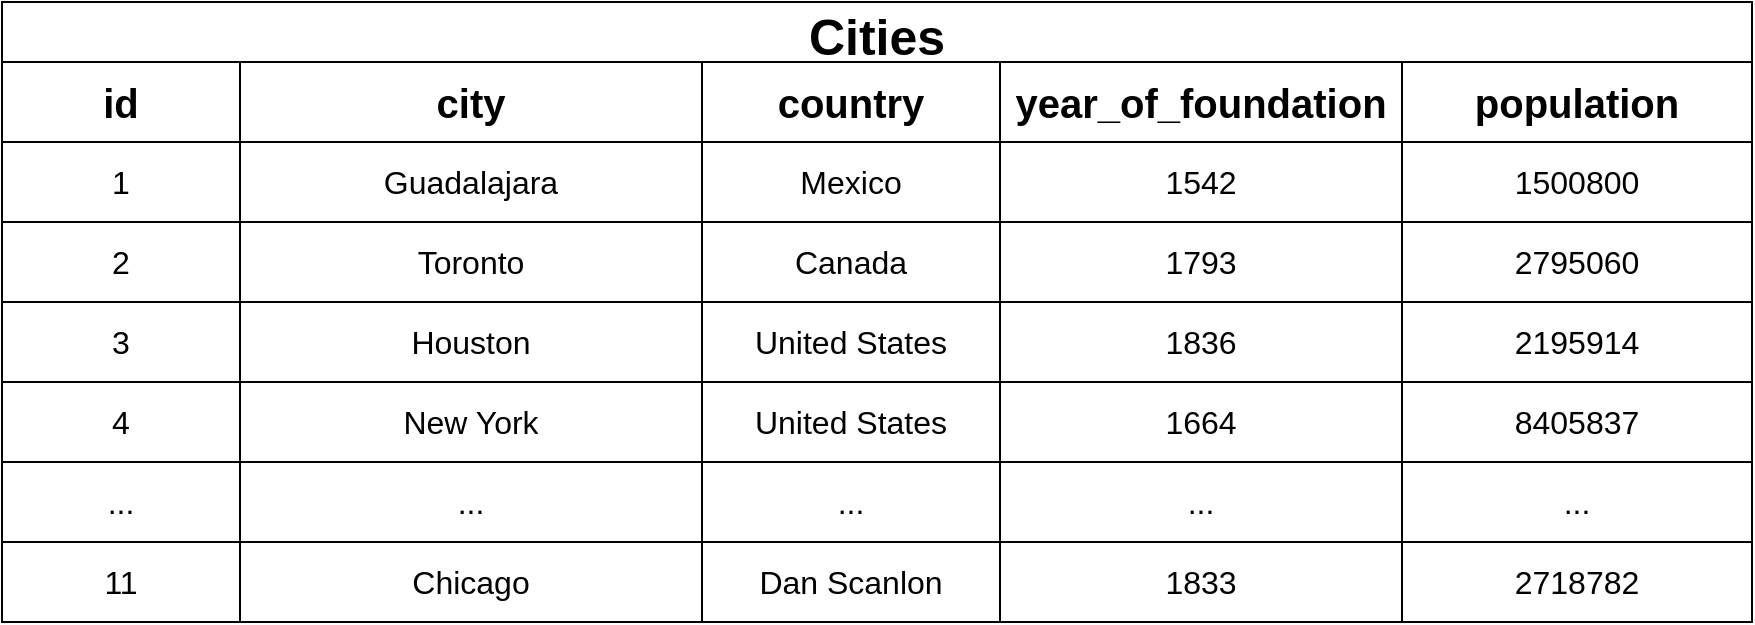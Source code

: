 <mxfile version="21.3.5" type="device">
  <diagram name="Page-1" id="K-cHxE39_oSuVvGbcCYV">
    <mxGraphModel dx="1050" dy="523" grid="1" gridSize="10" guides="1" tooltips="1" connect="1" arrows="1" fold="1" page="1" pageScale="1" pageWidth="850" pageHeight="1100" math="0" shadow="0">
      <root>
        <mxCell id="0" />
        <mxCell id="1" parent="0" />
        <mxCell id="d8kG1DlG0p4bEzFvJcGL-34" value="Cities" style="shape=table;startSize=30;container=1;collapsible=0;childLayout=tableLayout;strokeColor=default;fontSize=25;fontStyle=1" vertex="1" parent="1">
          <mxGeometry x="31" y="230" width="875" height="310" as="geometry" />
        </mxCell>
        <mxCell id="d8kG1DlG0p4bEzFvJcGL-35" value="" style="shape=tableRow;horizontal=0;startSize=0;swimlaneHead=0;swimlaneBody=0;strokeColor=inherit;top=0;left=0;bottom=0;right=0;collapsible=0;dropTarget=0;fillColor=none;points=[[0,0.5],[1,0.5]];portConstraint=eastwest;fontSize=16;" vertex="1" parent="d8kG1DlG0p4bEzFvJcGL-34">
          <mxGeometry y="30" width="875" height="40" as="geometry" />
        </mxCell>
        <mxCell id="d8kG1DlG0p4bEzFvJcGL-36" value="&lt;b&gt;&lt;font style=&quot;font-size: 20px;&quot;&gt;id&lt;/font&gt;&lt;/b&gt;" style="shape=partialRectangle;html=1;whiteSpace=wrap;connectable=0;strokeColor=inherit;overflow=hidden;fillColor=none;top=0;left=0;bottom=0;right=0;pointerEvents=1;fontSize=16;" vertex="1" parent="d8kG1DlG0p4bEzFvJcGL-35">
          <mxGeometry width="119" height="40" as="geometry">
            <mxRectangle width="119" height="40" as="alternateBounds" />
          </mxGeometry>
        </mxCell>
        <mxCell id="d8kG1DlG0p4bEzFvJcGL-37" value="&lt;b&gt;&lt;font style=&quot;font-size: 20px;&quot;&gt;city&lt;/font&gt;&lt;/b&gt;" style="shape=partialRectangle;html=1;whiteSpace=wrap;connectable=0;strokeColor=inherit;overflow=hidden;fillColor=none;top=0;left=0;bottom=0;right=0;pointerEvents=1;fontSize=16;" vertex="1" parent="d8kG1DlG0p4bEzFvJcGL-35">
          <mxGeometry x="119" width="231" height="40" as="geometry">
            <mxRectangle width="231" height="40" as="alternateBounds" />
          </mxGeometry>
        </mxCell>
        <mxCell id="d8kG1DlG0p4bEzFvJcGL-38" value="&lt;b&gt;&lt;font style=&quot;font-size: 20px;&quot;&gt;country&lt;/font&gt;&lt;/b&gt;" style="shape=partialRectangle;html=1;whiteSpace=wrap;connectable=0;strokeColor=inherit;overflow=hidden;fillColor=none;top=0;left=0;bottom=0;right=0;pointerEvents=1;fontSize=16;" vertex="1" parent="d8kG1DlG0p4bEzFvJcGL-35">
          <mxGeometry x="350" width="149" height="40" as="geometry">
            <mxRectangle width="149" height="40" as="alternateBounds" />
          </mxGeometry>
        </mxCell>
        <mxCell id="d8kG1DlG0p4bEzFvJcGL-50" value="&lt;b&gt;&lt;font style=&quot;font-size: 20px;&quot;&gt;year_of_foundation&lt;/font&gt;&lt;/b&gt;" style="shape=partialRectangle;html=1;whiteSpace=wrap;connectable=0;strokeColor=inherit;overflow=hidden;fillColor=none;top=0;left=0;bottom=0;right=0;pointerEvents=1;fontSize=16;" vertex="1" parent="d8kG1DlG0p4bEzFvJcGL-35">
          <mxGeometry x="499" width="201" height="40" as="geometry">
            <mxRectangle width="201" height="40" as="alternateBounds" />
          </mxGeometry>
        </mxCell>
        <mxCell id="d8kG1DlG0p4bEzFvJcGL-47" value="&lt;b&gt;&lt;font style=&quot;font-size: 20px;&quot;&gt;population&lt;/font&gt;&lt;/b&gt;" style="shape=partialRectangle;html=1;whiteSpace=wrap;connectable=0;strokeColor=inherit;overflow=hidden;fillColor=none;top=0;left=0;bottom=0;right=0;pointerEvents=1;fontSize=16;" vertex="1" parent="d8kG1DlG0p4bEzFvJcGL-35">
          <mxGeometry x="700" width="175" height="40" as="geometry">
            <mxRectangle width="175" height="40" as="alternateBounds" />
          </mxGeometry>
        </mxCell>
        <mxCell id="d8kG1DlG0p4bEzFvJcGL-39" value="" style="shape=tableRow;horizontal=0;startSize=0;swimlaneHead=0;swimlaneBody=0;strokeColor=inherit;top=0;left=0;bottom=0;right=0;collapsible=0;dropTarget=0;fillColor=none;points=[[0,0.5],[1,0.5]];portConstraint=eastwest;fontSize=16;" vertex="1" parent="d8kG1DlG0p4bEzFvJcGL-34">
          <mxGeometry y="70" width="875" height="40" as="geometry" />
        </mxCell>
        <mxCell id="d8kG1DlG0p4bEzFvJcGL-40" value="1" style="shape=partialRectangle;html=1;whiteSpace=wrap;connectable=0;strokeColor=inherit;overflow=hidden;fillColor=none;top=0;left=0;bottom=0;right=0;pointerEvents=1;fontSize=16;" vertex="1" parent="d8kG1DlG0p4bEzFvJcGL-39">
          <mxGeometry width="119" height="40" as="geometry">
            <mxRectangle width="119" height="40" as="alternateBounds" />
          </mxGeometry>
        </mxCell>
        <mxCell id="d8kG1DlG0p4bEzFvJcGL-41" value="Guadalajara" style="shape=partialRectangle;html=1;whiteSpace=wrap;connectable=0;strokeColor=inherit;overflow=hidden;fillColor=none;top=0;left=0;bottom=0;right=0;pointerEvents=1;fontSize=16;" vertex="1" parent="d8kG1DlG0p4bEzFvJcGL-39">
          <mxGeometry x="119" width="231" height="40" as="geometry">
            <mxRectangle width="231" height="40" as="alternateBounds" />
          </mxGeometry>
        </mxCell>
        <mxCell id="d8kG1DlG0p4bEzFvJcGL-42" value="Mexico" style="shape=partialRectangle;html=1;whiteSpace=wrap;connectable=0;strokeColor=inherit;overflow=hidden;fillColor=none;top=0;left=0;bottom=0;right=0;pointerEvents=1;fontSize=16;" vertex="1" parent="d8kG1DlG0p4bEzFvJcGL-39">
          <mxGeometry x="350" width="149" height="40" as="geometry">
            <mxRectangle width="149" height="40" as="alternateBounds" />
          </mxGeometry>
        </mxCell>
        <mxCell id="d8kG1DlG0p4bEzFvJcGL-51" value="1542" style="shape=partialRectangle;html=1;whiteSpace=wrap;connectable=0;strokeColor=inherit;overflow=hidden;fillColor=none;top=0;left=0;bottom=0;right=0;pointerEvents=1;fontSize=16;" vertex="1" parent="d8kG1DlG0p4bEzFvJcGL-39">
          <mxGeometry x="499" width="201" height="40" as="geometry">
            <mxRectangle width="201" height="40" as="alternateBounds" />
          </mxGeometry>
        </mxCell>
        <mxCell id="d8kG1DlG0p4bEzFvJcGL-48" value="1500800" style="shape=partialRectangle;html=1;whiteSpace=wrap;connectable=0;strokeColor=inherit;overflow=hidden;fillColor=none;top=0;left=0;bottom=0;right=0;pointerEvents=1;fontSize=16;" vertex="1" parent="d8kG1DlG0p4bEzFvJcGL-39">
          <mxGeometry x="700" width="175" height="40" as="geometry">
            <mxRectangle width="175" height="40" as="alternateBounds" />
          </mxGeometry>
        </mxCell>
        <mxCell id="d8kG1DlG0p4bEzFvJcGL-43" value="" style="shape=tableRow;horizontal=0;startSize=0;swimlaneHead=0;swimlaneBody=0;strokeColor=inherit;top=0;left=0;bottom=0;right=0;collapsible=0;dropTarget=0;fillColor=none;points=[[0,0.5],[1,0.5]];portConstraint=eastwest;fontSize=16;" vertex="1" parent="d8kG1DlG0p4bEzFvJcGL-34">
          <mxGeometry y="110" width="875" height="40" as="geometry" />
        </mxCell>
        <mxCell id="d8kG1DlG0p4bEzFvJcGL-44" value="2" style="shape=partialRectangle;html=1;whiteSpace=wrap;connectable=0;strokeColor=inherit;overflow=hidden;fillColor=none;top=0;left=0;bottom=0;right=0;pointerEvents=1;fontSize=16;" vertex="1" parent="d8kG1DlG0p4bEzFvJcGL-43">
          <mxGeometry width="119" height="40" as="geometry">
            <mxRectangle width="119" height="40" as="alternateBounds" />
          </mxGeometry>
        </mxCell>
        <mxCell id="d8kG1DlG0p4bEzFvJcGL-45" value="Toronto" style="shape=partialRectangle;html=1;whiteSpace=wrap;connectable=0;strokeColor=inherit;overflow=hidden;fillColor=none;top=0;left=0;bottom=0;right=0;pointerEvents=1;fontSize=16;" vertex="1" parent="d8kG1DlG0p4bEzFvJcGL-43">
          <mxGeometry x="119" width="231" height="40" as="geometry">
            <mxRectangle width="231" height="40" as="alternateBounds" />
          </mxGeometry>
        </mxCell>
        <mxCell id="d8kG1DlG0p4bEzFvJcGL-46" value="Canada" style="shape=partialRectangle;html=1;whiteSpace=wrap;connectable=0;strokeColor=inherit;overflow=hidden;fillColor=none;top=0;left=0;bottom=0;right=0;pointerEvents=1;fontSize=16;" vertex="1" parent="d8kG1DlG0p4bEzFvJcGL-43">
          <mxGeometry x="350" width="149" height="40" as="geometry">
            <mxRectangle width="149" height="40" as="alternateBounds" />
          </mxGeometry>
        </mxCell>
        <mxCell id="d8kG1DlG0p4bEzFvJcGL-52" value="1793" style="shape=partialRectangle;html=1;whiteSpace=wrap;connectable=0;strokeColor=inherit;overflow=hidden;fillColor=none;top=0;left=0;bottom=0;right=0;pointerEvents=1;fontSize=16;" vertex="1" parent="d8kG1DlG0p4bEzFvJcGL-43">
          <mxGeometry x="499" width="201" height="40" as="geometry">
            <mxRectangle width="201" height="40" as="alternateBounds" />
          </mxGeometry>
        </mxCell>
        <mxCell id="d8kG1DlG0p4bEzFvJcGL-49" value="2795060" style="shape=partialRectangle;html=1;whiteSpace=wrap;connectable=0;strokeColor=inherit;overflow=hidden;fillColor=none;top=0;left=0;bottom=0;right=0;pointerEvents=1;fontSize=16;" vertex="1" parent="d8kG1DlG0p4bEzFvJcGL-43">
          <mxGeometry x="700" width="175" height="40" as="geometry">
            <mxRectangle width="175" height="40" as="alternateBounds" />
          </mxGeometry>
        </mxCell>
        <mxCell id="d8kG1DlG0p4bEzFvJcGL-53" style="shape=tableRow;horizontal=0;startSize=0;swimlaneHead=0;swimlaneBody=0;strokeColor=inherit;top=0;left=0;bottom=0;right=0;collapsible=0;dropTarget=0;fillColor=none;points=[[0,0.5],[1,0.5]];portConstraint=eastwest;fontSize=16;" vertex="1" parent="d8kG1DlG0p4bEzFvJcGL-34">
          <mxGeometry y="150" width="875" height="40" as="geometry" />
        </mxCell>
        <mxCell id="d8kG1DlG0p4bEzFvJcGL-54" value="3" style="shape=partialRectangle;html=1;whiteSpace=wrap;connectable=0;strokeColor=inherit;overflow=hidden;fillColor=none;top=0;left=0;bottom=0;right=0;pointerEvents=1;fontSize=16;" vertex="1" parent="d8kG1DlG0p4bEzFvJcGL-53">
          <mxGeometry width="119" height="40" as="geometry">
            <mxRectangle width="119" height="40" as="alternateBounds" />
          </mxGeometry>
        </mxCell>
        <mxCell id="d8kG1DlG0p4bEzFvJcGL-55" value="Houston" style="shape=partialRectangle;html=1;whiteSpace=wrap;connectable=0;strokeColor=inherit;overflow=hidden;fillColor=none;top=0;left=0;bottom=0;right=0;pointerEvents=1;fontSize=16;" vertex="1" parent="d8kG1DlG0p4bEzFvJcGL-53">
          <mxGeometry x="119" width="231" height="40" as="geometry">
            <mxRectangle width="231" height="40" as="alternateBounds" />
          </mxGeometry>
        </mxCell>
        <mxCell id="d8kG1DlG0p4bEzFvJcGL-56" value="United States" style="shape=partialRectangle;html=1;whiteSpace=wrap;connectable=0;strokeColor=inherit;overflow=hidden;fillColor=none;top=0;left=0;bottom=0;right=0;pointerEvents=1;fontSize=16;" vertex="1" parent="d8kG1DlG0p4bEzFvJcGL-53">
          <mxGeometry x="350" width="149" height="40" as="geometry">
            <mxRectangle width="149" height="40" as="alternateBounds" />
          </mxGeometry>
        </mxCell>
        <mxCell id="d8kG1DlG0p4bEzFvJcGL-57" value="1836" style="shape=partialRectangle;html=1;whiteSpace=wrap;connectable=0;strokeColor=inherit;overflow=hidden;fillColor=none;top=0;left=0;bottom=0;right=0;pointerEvents=1;fontSize=16;" vertex="1" parent="d8kG1DlG0p4bEzFvJcGL-53">
          <mxGeometry x="499" width="201" height="40" as="geometry">
            <mxRectangle width="201" height="40" as="alternateBounds" />
          </mxGeometry>
        </mxCell>
        <mxCell id="d8kG1DlG0p4bEzFvJcGL-58" value="2195914" style="shape=partialRectangle;html=1;whiteSpace=wrap;connectable=0;strokeColor=inherit;overflow=hidden;fillColor=none;top=0;left=0;bottom=0;right=0;pointerEvents=1;fontSize=16;" vertex="1" parent="d8kG1DlG0p4bEzFvJcGL-53">
          <mxGeometry x="700" width="175" height="40" as="geometry">
            <mxRectangle width="175" height="40" as="alternateBounds" />
          </mxGeometry>
        </mxCell>
        <mxCell id="d8kG1DlG0p4bEzFvJcGL-59" style="shape=tableRow;horizontal=0;startSize=0;swimlaneHead=0;swimlaneBody=0;strokeColor=inherit;top=0;left=0;bottom=0;right=0;collapsible=0;dropTarget=0;fillColor=none;points=[[0,0.5],[1,0.5]];portConstraint=eastwest;fontSize=16;" vertex="1" parent="d8kG1DlG0p4bEzFvJcGL-34">
          <mxGeometry y="190" width="875" height="40" as="geometry" />
        </mxCell>
        <mxCell id="d8kG1DlG0p4bEzFvJcGL-60" value="4" style="shape=partialRectangle;html=1;whiteSpace=wrap;connectable=0;strokeColor=inherit;overflow=hidden;fillColor=none;top=0;left=0;bottom=0;right=0;pointerEvents=1;fontSize=16;" vertex="1" parent="d8kG1DlG0p4bEzFvJcGL-59">
          <mxGeometry width="119" height="40" as="geometry">
            <mxRectangle width="119" height="40" as="alternateBounds" />
          </mxGeometry>
        </mxCell>
        <mxCell id="d8kG1DlG0p4bEzFvJcGL-61" value="New York" style="shape=partialRectangle;html=1;whiteSpace=wrap;connectable=0;strokeColor=inherit;overflow=hidden;fillColor=none;top=0;left=0;bottom=0;right=0;pointerEvents=1;fontSize=16;" vertex="1" parent="d8kG1DlG0p4bEzFvJcGL-59">
          <mxGeometry x="119" width="231" height="40" as="geometry">
            <mxRectangle width="231" height="40" as="alternateBounds" />
          </mxGeometry>
        </mxCell>
        <mxCell id="d8kG1DlG0p4bEzFvJcGL-62" value="United States" style="shape=partialRectangle;html=1;whiteSpace=wrap;connectable=0;strokeColor=inherit;overflow=hidden;fillColor=none;top=0;left=0;bottom=0;right=0;pointerEvents=1;fontSize=16;" vertex="1" parent="d8kG1DlG0p4bEzFvJcGL-59">
          <mxGeometry x="350" width="149" height="40" as="geometry">
            <mxRectangle width="149" height="40" as="alternateBounds" />
          </mxGeometry>
        </mxCell>
        <mxCell id="d8kG1DlG0p4bEzFvJcGL-63" value="1664" style="shape=partialRectangle;html=1;whiteSpace=wrap;connectable=0;strokeColor=inherit;overflow=hidden;fillColor=none;top=0;left=0;bottom=0;right=0;pointerEvents=1;fontSize=16;" vertex="1" parent="d8kG1DlG0p4bEzFvJcGL-59">
          <mxGeometry x="499" width="201" height="40" as="geometry">
            <mxRectangle width="201" height="40" as="alternateBounds" />
          </mxGeometry>
        </mxCell>
        <mxCell id="d8kG1DlG0p4bEzFvJcGL-64" value="8405837" style="shape=partialRectangle;html=1;whiteSpace=wrap;connectable=0;strokeColor=inherit;overflow=hidden;fillColor=none;top=0;left=0;bottom=0;right=0;pointerEvents=1;fontSize=16;" vertex="1" parent="d8kG1DlG0p4bEzFvJcGL-59">
          <mxGeometry x="700" width="175" height="40" as="geometry">
            <mxRectangle width="175" height="40" as="alternateBounds" />
          </mxGeometry>
        </mxCell>
        <mxCell id="d8kG1DlG0p4bEzFvJcGL-65" style="shape=tableRow;horizontal=0;startSize=0;swimlaneHead=0;swimlaneBody=0;strokeColor=inherit;top=0;left=0;bottom=0;right=0;collapsible=0;dropTarget=0;fillColor=none;points=[[0,0.5],[1,0.5]];portConstraint=eastwest;fontSize=16;" vertex="1" parent="d8kG1DlG0p4bEzFvJcGL-34">
          <mxGeometry y="230" width="875" height="40" as="geometry" />
        </mxCell>
        <mxCell id="d8kG1DlG0p4bEzFvJcGL-66" value="..." style="shape=partialRectangle;html=1;whiteSpace=wrap;connectable=0;strokeColor=inherit;overflow=hidden;fillColor=none;top=0;left=0;bottom=0;right=0;pointerEvents=1;fontSize=16;" vertex="1" parent="d8kG1DlG0p4bEzFvJcGL-65">
          <mxGeometry width="119" height="40" as="geometry">
            <mxRectangle width="119" height="40" as="alternateBounds" />
          </mxGeometry>
        </mxCell>
        <mxCell id="d8kG1DlG0p4bEzFvJcGL-67" value="..." style="shape=partialRectangle;html=1;whiteSpace=wrap;connectable=0;strokeColor=inherit;overflow=hidden;fillColor=none;top=0;left=0;bottom=0;right=0;pointerEvents=1;fontSize=16;" vertex="1" parent="d8kG1DlG0p4bEzFvJcGL-65">
          <mxGeometry x="119" width="231" height="40" as="geometry">
            <mxRectangle width="231" height="40" as="alternateBounds" />
          </mxGeometry>
        </mxCell>
        <mxCell id="d8kG1DlG0p4bEzFvJcGL-68" value="..." style="shape=partialRectangle;html=1;whiteSpace=wrap;connectable=0;strokeColor=inherit;overflow=hidden;fillColor=none;top=0;left=0;bottom=0;right=0;pointerEvents=1;fontSize=16;" vertex="1" parent="d8kG1DlG0p4bEzFvJcGL-65">
          <mxGeometry x="350" width="149" height="40" as="geometry">
            <mxRectangle width="149" height="40" as="alternateBounds" />
          </mxGeometry>
        </mxCell>
        <mxCell id="d8kG1DlG0p4bEzFvJcGL-69" value="..." style="shape=partialRectangle;html=1;whiteSpace=wrap;connectable=0;strokeColor=inherit;overflow=hidden;fillColor=none;top=0;left=0;bottom=0;right=0;pointerEvents=1;fontSize=16;" vertex="1" parent="d8kG1DlG0p4bEzFvJcGL-65">
          <mxGeometry x="499" width="201" height="40" as="geometry">
            <mxRectangle width="201" height="40" as="alternateBounds" />
          </mxGeometry>
        </mxCell>
        <mxCell id="d8kG1DlG0p4bEzFvJcGL-70" value="..." style="shape=partialRectangle;html=1;whiteSpace=wrap;connectable=0;strokeColor=inherit;overflow=hidden;fillColor=none;top=0;left=0;bottom=0;right=0;pointerEvents=1;fontSize=16;" vertex="1" parent="d8kG1DlG0p4bEzFvJcGL-65">
          <mxGeometry x="700" width="175" height="40" as="geometry">
            <mxRectangle width="175" height="40" as="alternateBounds" />
          </mxGeometry>
        </mxCell>
        <mxCell id="d8kG1DlG0p4bEzFvJcGL-71" style="shape=tableRow;horizontal=0;startSize=0;swimlaneHead=0;swimlaneBody=0;strokeColor=inherit;top=0;left=0;bottom=0;right=0;collapsible=0;dropTarget=0;fillColor=none;points=[[0,0.5],[1,0.5]];portConstraint=eastwest;fontSize=16;" vertex="1" parent="d8kG1DlG0p4bEzFvJcGL-34">
          <mxGeometry y="270" width="875" height="40" as="geometry" />
        </mxCell>
        <mxCell id="d8kG1DlG0p4bEzFvJcGL-72" value="11" style="shape=partialRectangle;html=1;whiteSpace=wrap;connectable=0;strokeColor=inherit;overflow=hidden;fillColor=none;top=0;left=0;bottom=0;right=0;pointerEvents=1;fontSize=16;" vertex="1" parent="d8kG1DlG0p4bEzFvJcGL-71">
          <mxGeometry width="119" height="40" as="geometry">
            <mxRectangle width="119" height="40" as="alternateBounds" />
          </mxGeometry>
        </mxCell>
        <mxCell id="d8kG1DlG0p4bEzFvJcGL-73" value="Chicago" style="shape=partialRectangle;html=1;whiteSpace=wrap;connectable=0;strokeColor=inherit;overflow=hidden;fillColor=none;top=0;left=0;bottom=0;right=0;pointerEvents=1;fontSize=16;" vertex="1" parent="d8kG1DlG0p4bEzFvJcGL-71">
          <mxGeometry x="119" width="231" height="40" as="geometry">
            <mxRectangle width="231" height="40" as="alternateBounds" />
          </mxGeometry>
        </mxCell>
        <mxCell id="d8kG1DlG0p4bEzFvJcGL-74" value="Dan Scanlon" style="shape=partialRectangle;html=1;whiteSpace=wrap;connectable=0;strokeColor=inherit;overflow=hidden;fillColor=none;top=0;left=0;bottom=0;right=0;pointerEvents=1;fontSize=16;" vertex="1" parent="d8kG1DlG0p4bEzFvJcGL-71">
          <mxGeometry x="350" width="149" height="40" as="geometry">
            <mxRectangle width="149" height="40" as="alternateBounds" />
          </mxGeometry>
        </mxCell>
        <mxCell id="d8kG1DlG0p4bEzFvJcGL-75" value="1833" style="shape=partialRectangle;html=1;whiteSpace=wrap;connectable=0;strokeColor=inherit;overflow=hidden;fillColor=none;top=0;left=0;bottom=0;right=0;pointerEvents=1;fontSize=16;" vertex="1" parent="d8kG1DlG0p4bEzFvJcGL-71">
          <mxGeometry x="499" width="201" height="40" as="geometry">
            <mxRectangle width="201" height="40" as="alternateBounds" />
          </mxGeometry>
        </mxCell>
        <mxCell id="d8kG1DlG0p4bEzFvJcGL-76" value="2718782" style="shape=partialRectangle;html=1;whiteSpace=wrap;connectable=0;strokeColor=inherit;overflow=hidden;fillColor=none;top=0;left=0;bottom=0;right=0;pointerEvents=1;fontSize=16;" vertex="1" parent="d8kG1DlG0p4bEzFvJcGL-71">
          <mxGeometry x="700" width="175" height="40" as="geometry">
            <mxRectangle width="175" height="40" as="alternateBounds" />
          </mxGeometry>
        </mxCell>
      </root>
    </mxGraphModel>
  </diagram>
</mxfile>
